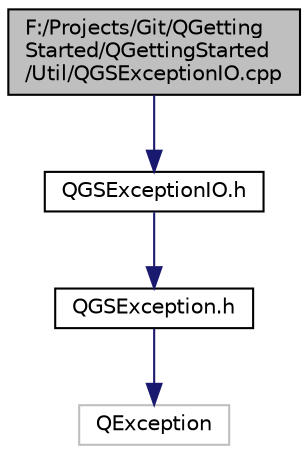 digraph "F:/Projects/Git/QGettingStarted/QGettingStarted/Util/QGSExceptionIO.cpp"
{
  edge [fontname="Helvetica",fontsize="10",labelfontname="Helvetica",labelfontsize="10"];
  node [fontname="Helvetica",fontsize="10",shape=record];
  Node0 [label="F:/Projects/Git/QGetting\lStarted/QGettingStarted\l/Util/QGSExceptionIO.cpp",height=0.2,width=0.4,color="black", fillcolor="grey75", style="filled", fontcolor="black"];
  Node0 -> Node1 [color="midnightblue",fontsize="10",style="solid"];
  Node1 [label="QGSExceptionIO.h",height=0.2,width=0.4,color="black", fillcolor="white", style="filled",URL="$_q_g_s_exception_i_o_8h.html"];
  Node1 -> Node2 [color="midnightblue",fontsize="10",style="solid"];
  Node2 [label="QGSException.h",height=0.2,width=0.4,color="black", fillcolor="white", style="filled",URL="$_q_g_s_exception_8h.html"];
  Node2 -> Node3 [color="midnightblue",fontsize="10",style="solid"];
  Node3 [label="QException",height=0.2,width=0.4,color="grey75", fillcolor="white", style="filled"];
}
